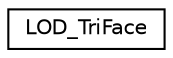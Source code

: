 digraph G
{
  edge [fontname="Helvetica",fontsize="10",labelfontname="Helvetica",labelfontsize="10"];
  node [fontname="Helvetica",fontsize="10",shape=record];
  rankdir=LR;
  Node1 [label="LOD_TriFace",height=0.2,width=0.4,color="black", fillcolor="white", style="filled",URL="$df/d72/classLOD__TriFace.html"];
}
